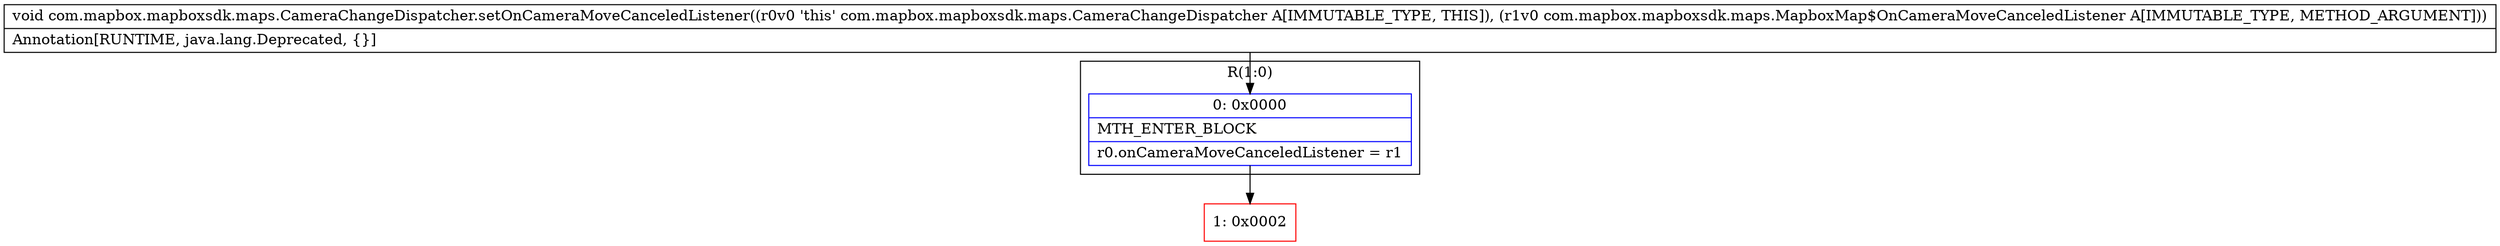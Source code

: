 digraph "CFG forcom.mapbox.mapboxsdk.maps.CameraChangeDispatcher.setOnCameraMoveCanceledListener(Lcom\/mapbox\/mapboxsdk\/maps\/MapboxMap$OnCameraMoveCanceledListener;)V" {
subgraph cluster_Region_41481306 {
label = "R(1:0)";
node [shape=record,color=blue];
Node_0 [shape=record,label="{0\:\ 0x0000|MTH_ENTER_BLOCK\l|r0.onCameraMoveCanceledListener = r1\l}"];
}
Node_1 [shape=record,color=red,label="{1\:\ 0x0002}"];
MethodNode[shape=record,label="{void com.mapbox.mapboxsdk.maps.CameraChangeDispatcher.setOnCameraMoveCanceledListener((r0v0 'this' com.mapbox.mapboxsdk.maps.CameraChangeDispatcher A[IMMUTABLE_TYPE, THIS]), (r1v0 com.mapbox.mapboxsdk.maps.MapboxMap$OnCameraMoveCanceledListener A[IMMUTABLE_TYPE, METHOD_ARGUMENT]))  | Annotation[RUNTIME, java.lang.Deprecated, \{\}]\l}"];
MethodNode -> Node_0;
Node_0 -> Node_1;
}


